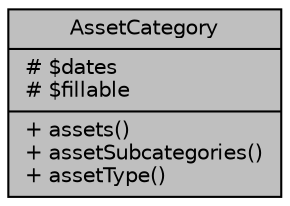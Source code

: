 digraph "AssetCategory"
{
 // LATEX_PDF_SIZE
  bgcolor="transparent";
  edge [fontname="Helvetica",fontsize="10",labelfontname="Helvetica",labelfontsize="10"];
  node [fontname="Helvetica",fontsize="10",shape=record];
  Node1 [label="{AssetCategory\n|# $dates\l# $fillable\l|+ assets()\l+ assetSubcategories()\l+ assetType()\l}",height=0.2,width=0.4,color="black", fillcolor="grey75", style="filled", fontcolor="black",tooltip="Datos de las categorias generales de un bien."];
}
